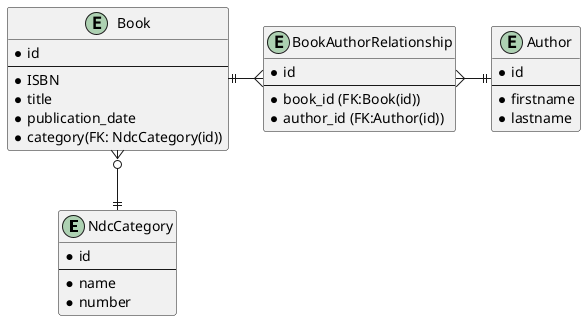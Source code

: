 @startuml
entity NdcCategory {
  * id
  --
  * name
  * number
}

entity Book {
  * id
  --
  * ISBN
  * title
  * publication_date
  * category(FK: NdcCategory(id))
}

entity Author {
  * id
  --
  * firstname
  * lastname
}

entity BookAuthorRelationship {
  * id
  --
  * book_id (FK:Book(id))
  * author_id (FK:Author(id))
}

Book ||-{ BookAuthorRelationship
Book }o--|| NdcCategory
BookAuthorRelationship }-|| Author

@enduml
